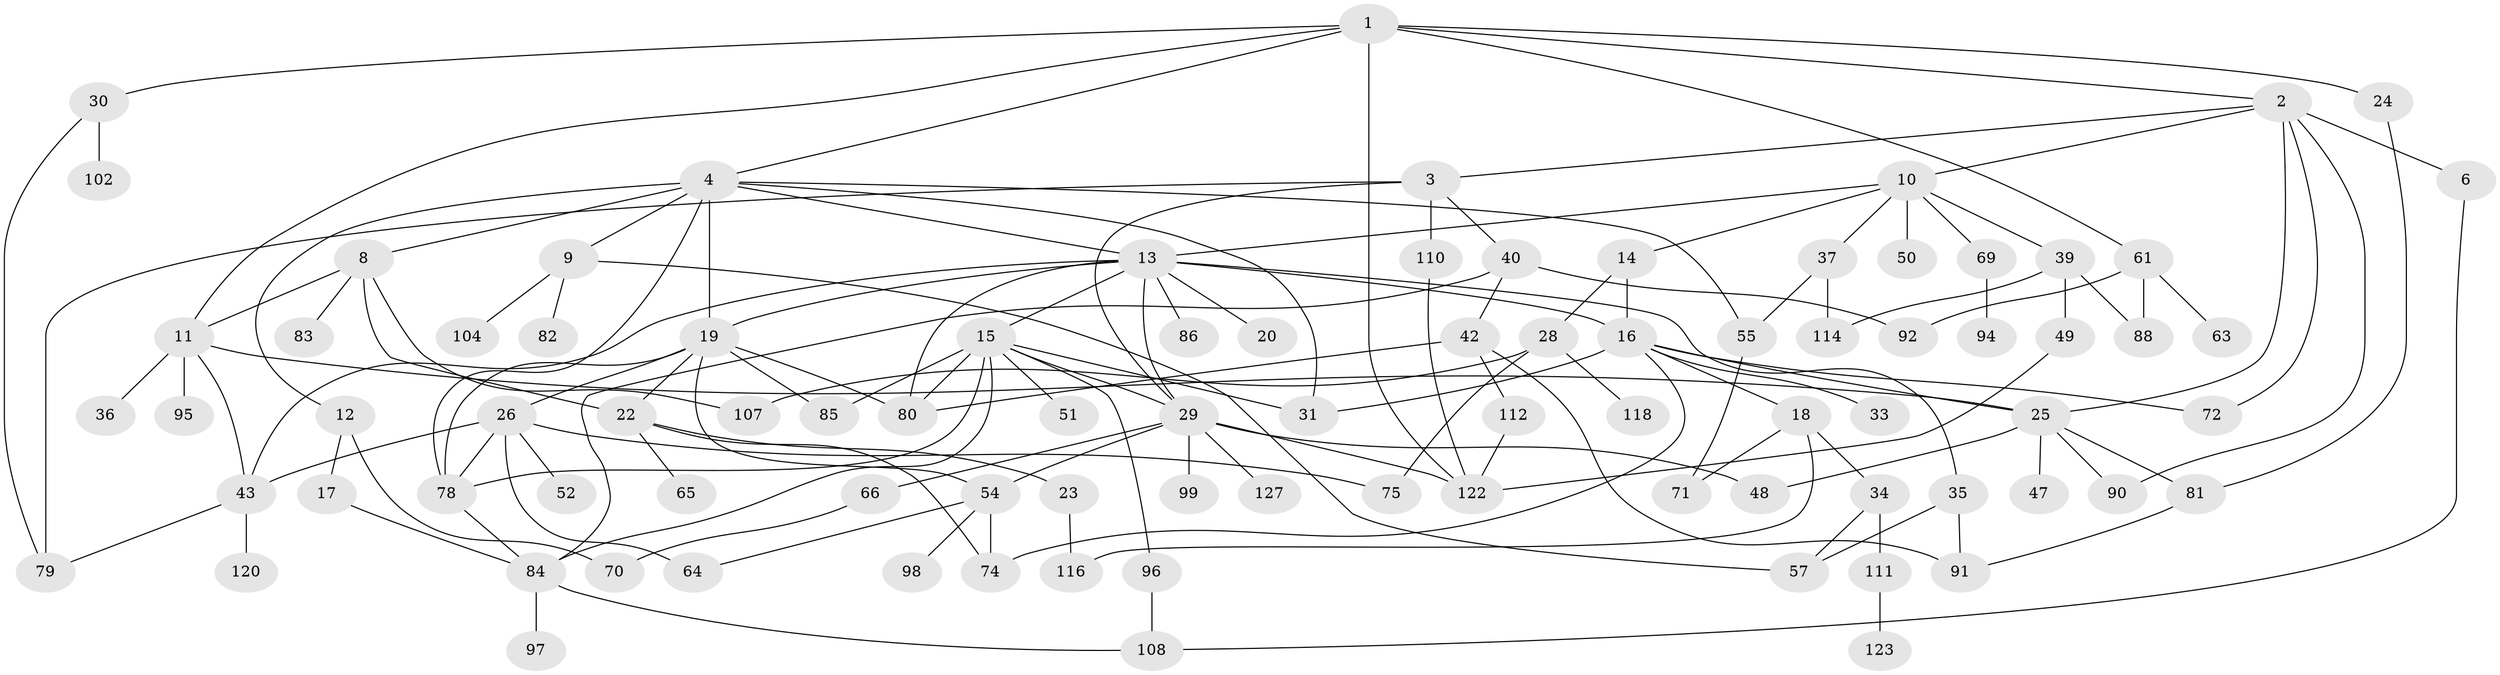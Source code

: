 // original degree distribution, {6: 0.031007751937984496, 7: 0.015503875968992248, 4: 0.14728682170542637, 5: 0.07751937984496124, 2: 0.2868217054263566, 3: 0.20930232558139536, 10: 0.007751937984496124, 9: 0.007751937984496124, 1: 0.21705426356589147}
// Generated by graph-tools (version 1.1) at 2025/10/02/27/25 16:10:52]
// undirected, 89 vertices, 140 edges
graph export_dot {
graph [start="1"]
  node [color=gray90,style=filled];
  1 [super="+7"];
  2 [super="+21"];
  3 [super="+41"];
  4 [super="+5"];
  6;
  8 [super="+76"];
  9 [super="+32"];
  10 [super="+38"];
  11 [super="+93"];
  12;
  13 [super="+67"];
  14;
  15 [super="+46"];
  16 [super="+58"];
  17 [super="+77"];
  18;
  19 [super="+44"];
  20;
  22 [super="+128"];
  23 [super="+113"];
  24;
  25 [super="+124"];
  26 [super="+27"];
  28 [super="+68"];
  29 [super="+59"];
  30 [super="+73"];
  31 [super="+115"];
  33;
  34;
  35 [super="+53"];
  36 [super="+101"];
  37 [super="+45"];
  39 [super="+121"];
  40 [super="+56"];
  42 [super="+126"];
  43 [super="+60"];
  47;
  48;
  49;
  50;
  51;
  52;
  54;
  55;
  57 [super="+62"];
  61 [super="+119"];
  63;
  64;
  65;
  66;
  69;
  70;
  71;
  72 [super="+87"];
  74 [super="+109"];
  75;
  78 [super="+100"];
  79;
  80;
  81 [super="+105"];
  82;
  83;
  84 [super="+103"];
  85 [super="+117"];
  86;
  88 [super="+89"];
  90;
  91;
  92;
  94;
  95;
  96 [super="+106"];
  97;
  98;
  99;
  102;
  104;
  107;
  108 [super="+129"];
  110;
  111;
  112;
  114;
  116;
  118;
  120;
  122 [super="+125"];
  123;
  127;
  1 -- 2;
  1 -- 4;
  1 -- 11;
  1 -- 30;
  1 -- 122;
  1 -- 24;
  1 -- 61;
  2 -- 3;
  2 -- 6;
  2 -- 10;
  2 -- 90;
  2 -- 72;
  2 -- 25;
  3 -- 29;
  3 -- 40;
  3 -- 110;
  3 -- 79;
  4 -- 8;
  4 -- 31;
  4 -- 55;
  4 -- 19;
  4 -- 9;
  4 -- 12;
  4 -- 13;
  4 -- 78;
  6 -- 108;
  8 -- 83;
  8 -- 107;
  8 -- 22;
  8 -- 11;
  9 -- 82;
  9 -- 57;
  9 -- 104;
  10 -- 14;
  10 -- 37;
  10 -- 69;
  10 -- 50;
  10 -- 13;
  10 -- 39;
  11 -- 36;
  11 -- 43;
  11 -- 95;
  11 -- 25;
  12 -- 17;
  12 -- 70;
  13 -- 15;
  13 -- 16;
  13 -- 20;
  13 -- 35;
  13 -- 86;
  13 -- 80;
  13 -- 19 [weight=2];
  13 -- 43;
  13 -- 29;
  14 -- 28;
  14 -- 16;
  15 -- 51;
  15 -- 85;
  15 -- 80;
  15 -- 96;
  15 -- 78;
  15 -- 29;
  15 -- 84;
  15 -- 31;
  16 -- 18;
  16 -- 33;
  16 -- 74;
  16 -- 72;
  16 -- 25;
  16 -- 31;
  17 -- 84;
  18 -- 34;
  18 -- 71;
  18 -- 116;
  19 -- 22;
  19 -- 26;
  19 -- 54;
  19 -- 78;
  19 -- 80;
  19 -- 85;
  22 -- 23;
  22 -- 65;
  22 -- 74;
  23 -- 116;
  24 -- 81;
  25 -- 47;
  25 -- 90;
  25 -- 81;
  25 -- 48;
  26 -- 75;
  26 -- 78;
  26 -- 64 [weight=2];
  26 -- 43;
  26 -- 52;
  28 -- 118;
  28 -- 107;
  28 -- 75;
  29 -- 48;
  29 -- 99;
  29 -- 54;
  29 -- 122;
  29 -- 66;
  29 -- 127;
  30 -- 102;
  30 -- 79;
  34 -- 57;
  34 -- 111;
  35 -- 91;
  35 -- 57;
  37 -- 114;
  37 -- 55;
  39 -- 49 [weight=2];
  39 -- 88;
  39 -- 114;
  40 -- 42;
  40 -- 92;
  40 -- 84;
  42 -- 112;
  42 -- 91;
  42 -- 80;
  43 -- 79;
  43 -- 120;
  49 -- 122;
  54 -- 74;
  54 -- 98;
  54 -- 64;
  55 -- 71;
  61 -- 63;
  61 -- 88;
  61 -- 92;
  66 -- 70;
  69 -- 94;
  78 -- 84;
  81 -- 91;
  84 -- 97;
  84 -- 108;
  96 -- 108;
  110 -- 122;
  111 -- 123;
  112 -- 122;
}
